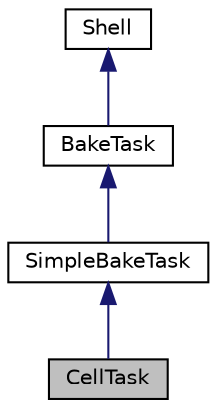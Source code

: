 digraph "CellTask"
{
  edge [fontname="Helvetica",fontsize="10",labelfontname="Helvetica",labelfontsize="10"];
  node [fontname="Helvetica",fontsize="10",shape=record];
  Node1 [label="CellTask",height=0.2,width=0.4,color="black", fillcolor="grey75", style="filled", fontcolor="black"];
  Node2 -> Node1 [dir="back",color="midnightblue",fontsize="10",style="solid",fontname="Helvetica"];
  Node2 [label="SimpleBakeTask",height=0.2,width=0.4,color="black", fillcolor="white", style="filled",URL="$class_bake_1_1_shell_1_1_task_1_1_simple_bake_task.html"];
  Node3 -> Node2 [dir="back",color="midnightblue",fontsize="10",style="solid",fontname="Helvetica"];
  Node3 [label="BakeTask",height=0.2,width=0.4,color="black", fillcolor="white", style="filled",URL="$class_bake_1_1_shell_1_1_task_1_1_bake_task.html"];
  Node4 -> Node3 [dir="back",color="midnightblue",fontsize="10",style="solid",fontname="Helvetica"];
  Node4 [label="Shell",height=0.2,width=0.4,color="black", fillcolor="white", style="filled",URL="$class_cake_1_1_console_1_1_shell.html"];
}
